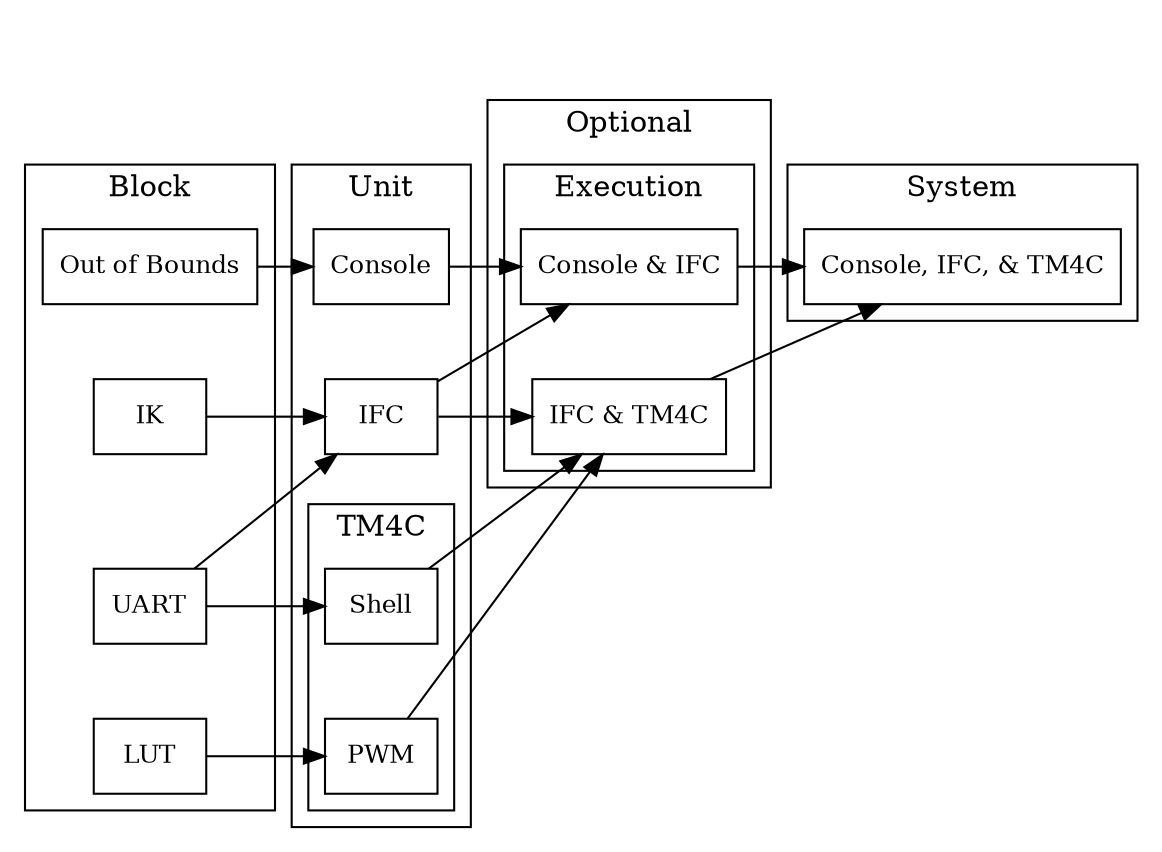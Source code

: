 digraph Testing_Plan {

  graph[dpi=900];
  node[shape=box, fontsize=12];
  labeljust="c";

  edge[style=invis, fontsize=12];

  { rank=same;
    0  [style=invis];
    01 [style=invis];
    02 [style=invis];
    03 [style=invis];
    0 -> 01 -> 02 -> 03;
  }

  subgraph clusterBlock {
    b1 [label="Out of Bounds"];
    b2 [label="IK"];
    b3 [label="UART"];
    b4 [label="LUT"];
    b1 -> b2 -> b3 ->b4;
    label="Block";
  }

  subgraph clusterUnit {
    u1 [label="Console"];
    u2 [label="IFC"];
    subgraph clusterTM4C {
      u3 [label="Shell"];
      u4 [label="PWM"];
      label="TM4C";
    }
    u1 -> u2 -> u3 -> u4;
    label="Unit";
  }

  subgraph clusterOpt {
    subgraph clusterEx {
      e1 [label="Console & IFC"];
      e2 [label="IFC & TM4C"];
      e1 -> e2;
      label="Execution";
    }
    label="Optional";
  }
  
  subgraph clusterSys {
    s1 [label="Console, IFC, & TM4C"];
    label="System";
  }

  0  -> b1;
  01 -> u1;
  02 -> e1;
  03 -> s1;

  edge[style=solid, constraint=false];

  b1 -> u1;
  b2 -> u2;
  b3 -> u2;
  b3 -> u3;
  b4 -> u4;

  u1 -> e1;
  u2 -> e1;
  u2 -> e2;
  u3 -> e2;
  u4 -> e2;

  e1 -> s1;
  e2 -> s1;
  
}
